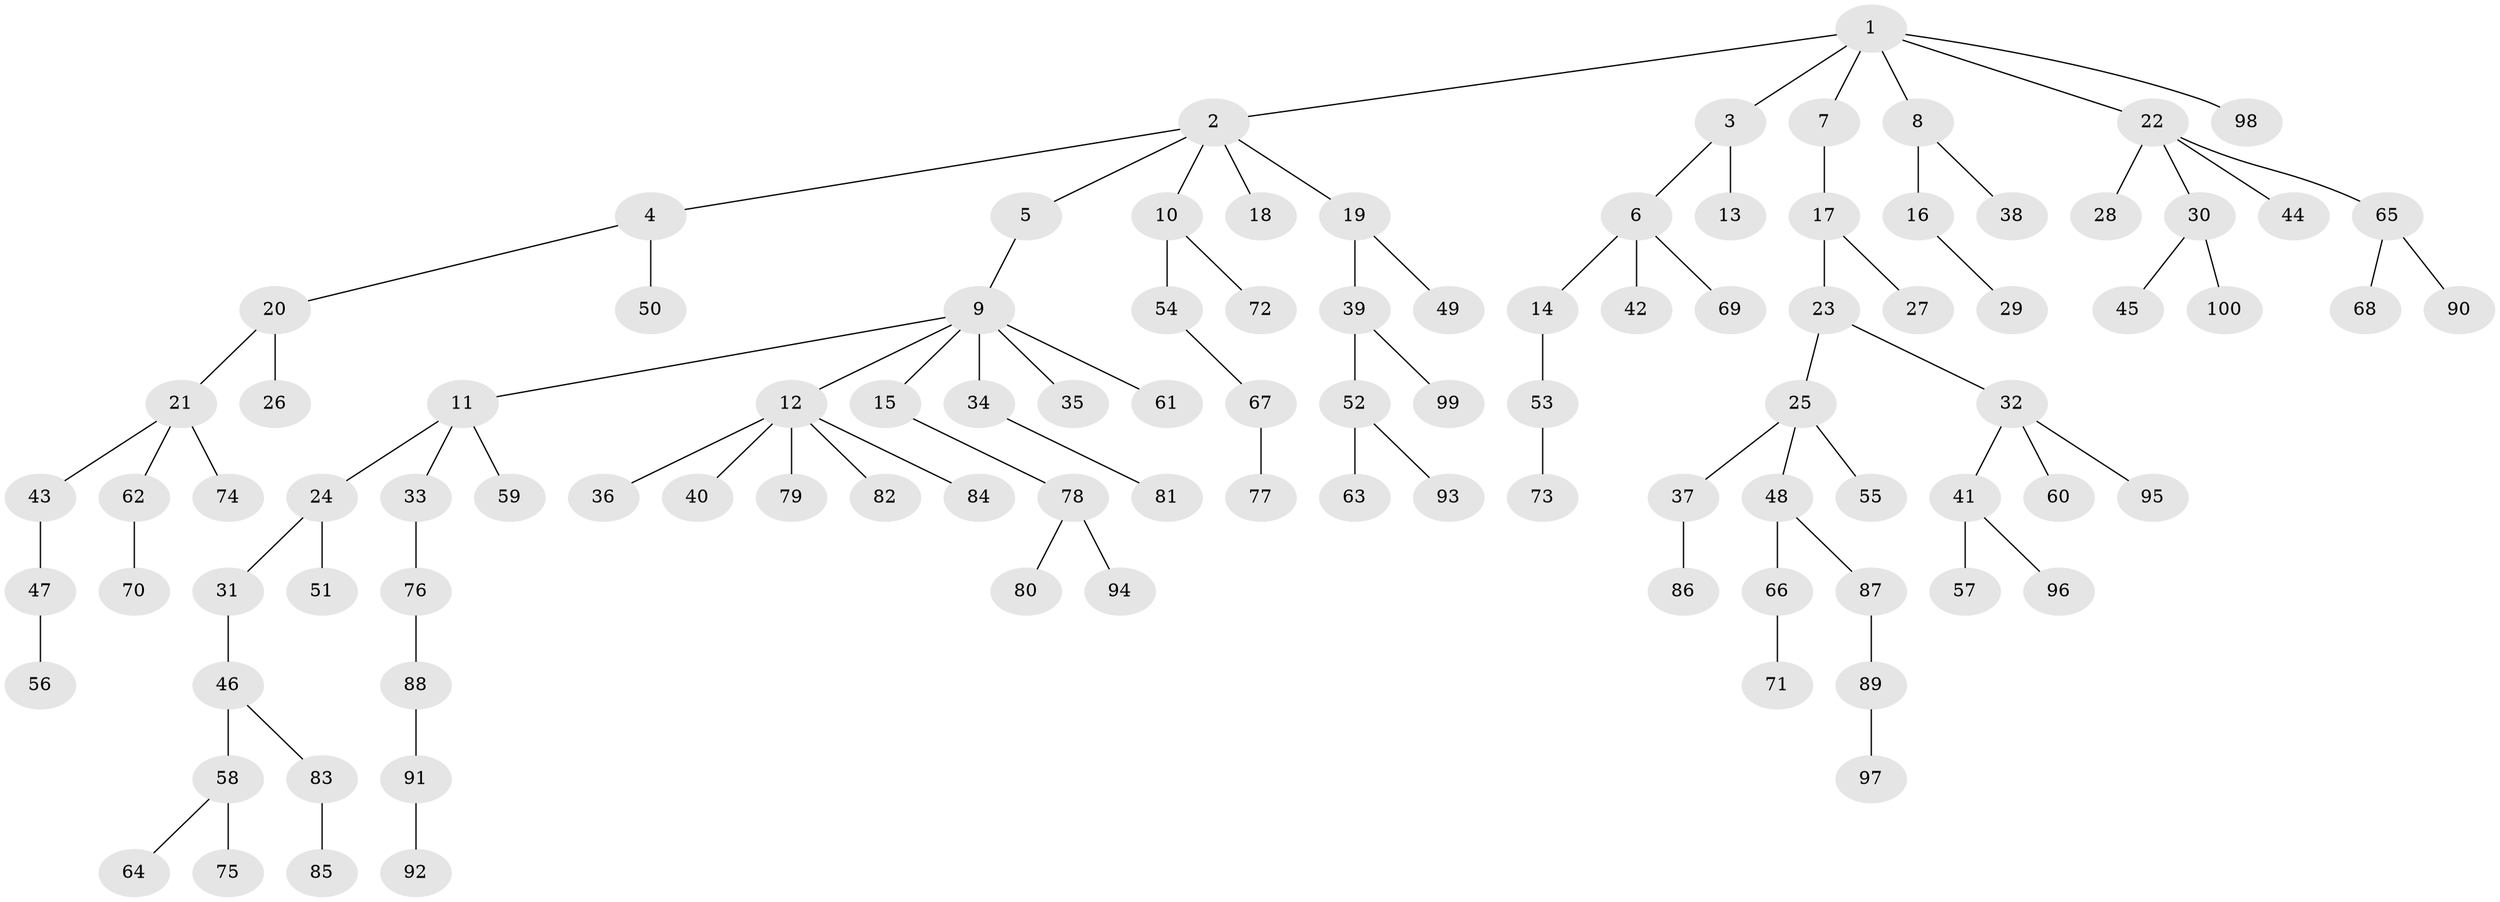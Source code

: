 // coarse degree distribution, {6: 0.02, 7: 0.04, 3: 0.14, 2: 0.18, 5: 0.04, 1: 0.58}
// Generated by graph-tools (version 1.1) at 2025/19/03/04/25 18:19:19]
// undirected, 100 vertices, 99 edges
graph export_dot {
graph [start="1"]
  node [color=gray90,style=filled];
  1;
  2;
  3;
  4;
  5;
  6;
  7;
  8;
  9;
  10;
  11;
  12;
  13;
  14;
  15;
  16;
  17;
  18;
  19;
  20;
  21;
  22;
  23;
  24;
  25;
  26;
  27;
  28;
  29;
  30;
  31;
  32;
  33;
  34;
  35;
  36;
  37;
  38;
  39;
  40;
  41;
  42;
  43;
  44;
  45;
  46;
  47;
  48;
  49;
  50;
  51;
  52;
  53;
  54;
  55;
  56;
  57;
  58;
  59;
  60;
  61;
  62;
  63;
  64;
  65;
  66;
  67;
  68;
  69;
  70;
  71;
  72;
  73;
  74;
  75;
  76;
  77;
  78;
  79;
  80;
  81;
  82;
  83;
  84;
  85;
  86;
  87;
  88;
  89;
  90;
  91;
  92;
  93;
  94;
  95;
  96;
  97;
  98;
  99;
  100;
  1 -- 2;
  1 -- 3;
  1 -- 7;
  1 -- 8;
  1 -- 22;
  1 -- 98;
  2 -- 4;
  2 -- 5;
  2 -- 10;
  2 -- 18;
  2 -- 19;
  3 -- 6;
  3 -- 13;
  4 -- 20;
  4 -- 50;
  5 -- 9;
  6 -- 14;
  6 -- 42;
  6 -- 69;
  7 -- 17;
  8 -- 16;
  8 -- 38;
  9 -- 11;
  9 -- 12;
  9 -- 15;
  9 -- 34;
  9 -- 35;
  9 -- 61;
  10 -- 54;
  10 -- 72;
  11 -- 24;
  11 -- 33;
  11 -- 59;
  12 -- 36;
  12 -- 40;
  12 -- 79;
  12 -- 82;
  12 -- 84;
  14 -- 53;
  15 -- 78;
  16 -- 29;
  17 -- 23;
  17 -- 27;
  19 -- 39;
  19 -- 49;
  20 -- 21;
  20 -- 26;
  21 -- 43;
  21 -- 62;
  21 -- 74;
  22 -- 28;
  22 -- 30;
  22 -- 44;
  22 -- 65;
  23 -- 25;
  23 -- 32;
  24 -- 31;
  24 -- 51;
  25 -- 37;
  25 -- 48;
  25 -- 55;
  30 -- 45;
  30 -- 100;
  31 -- 46;
  32 -- 41;
  32 -- 60;
  32 -- 95;
  33 -- 76;
  34 -- 81;
  37 -- 86;
  39 -- 52;
  39 -- 99;
  41 -- 57;
  41 -- 96;
  43 -- 47;
  46 -- 58;
  46 -- 83;
  47 -- 56;
  48 -- 66;
  48 -- 87;
  52 -- 63;
  52 -- 93;
  53 -- 73;
  54 -- 67;
  58 -- 64;
  58 -- 75;
  62 -- 70;
  65 -- 68;
  65 -- 90;
  66 -- 71;
  67 -- 77;
  76 -- 88;
  78 -- 80;
  78 -- 94;
  83 -- 85;
  87 -- 89;
  88 -- 91;
  89 -- 97;
  91 -- 92;
}
